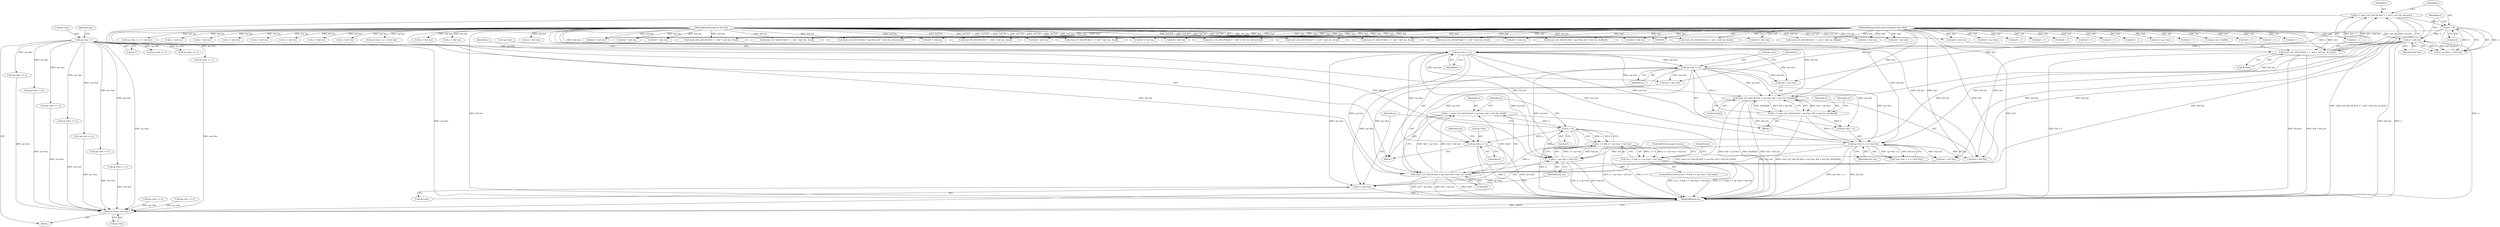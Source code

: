 digraph "0_radare2_52b1526443c1f433087928291d1c3d37a5600515@API" {
"1000531" [label="(Call,n = read_u32_leb128 (buf + op->len, buf + buf_len, &def))"];
"1000533" [label="(Call,read_u32_leb128 (buf + op->len, buf + buf_len, &def))"];
"1000102" [label="(MethodParameterIn,const unsigned char *buf)"];
"1000485" [label="(Call,op->len += n)"];
"1000466" [label="(Call,n < buf_len)"];
"1000463" [label="(Call,n > 0)"];
"1000449" [label="(Call,n = read_u32_leb128 (buf + 1, buf + buf_len, &count))"];
"1000451" [label="(Call,read_u32_leb128 (buf + 1, buf + buf_len, &count))"];
"1000103" [label="(MethodParameterIn,int buf_len)"];
"1000105" [label="(Call,op->len = 1)"];
"1000526" [label="(Call,op->len += n)"];
"1000500" [label="(Call,n = read_u32_leb128 (buf + op->len, buf + buf_len, &table[i]))"];
"1000502" [label="(Call,read_u32_leb128 (buf + op->len, buf + buf_len, &table[i]))"];
"1000517" [label="(Call,op->len + n <= buf_len)"];
"1000547" [label="(Call,n > 0)"];
"1000546" [label="(Call,n > 0 && n + op->len < buf_len)"];
"1000545" [label="(Call,!(n > 0 && n + op->len < buf_len))"];
"1000550" [label="(Call,n + op->len < buf_len)"];
"1000551" [label="(Call,n + op->len)"];
"1000559" [label="(Call,op->len += n)"];
"1001066" [label="(Return,return op->len;)"];
"1000678" [label="(Call,buf + buf_len)"];
"1000501" [label="(Identifier,n)"];
"1000673" [label="(Call,buf + op->len)"];
"1000546" [label="(Call,n > 0 && n + op->len < buf_len)"];
"1000960" [label="(Call,buf + 1)"];
"1000498" [label="(Identifier,i)"];
"1000542" [label="(Call,&def)"];
"1000435" [label="(Block,)"];
"1000292" [label="(Call,read_i32_leb128 (buf + 1, buf + buf_len, &val))"];
"1000963" [label="(Call,buf + buf_len)"];
"1000550" [label="(Call,n + op->len < buf_len)"];
"1000527" [label="(Call,op->len)"];
"1000689" [label="(Call,op->len + n <= buf_len)"];
"1001058" [label="(Call,op->len += n)"];
"1000994" [label="(Call,buf + 1)"];
"1000882" [label="(Call,buf + buf_len)"];
"1000940" [label="(Call,n < buf_len)"];
"1000804" [label="(Call,buf + buf_len)"];
"1000485" [label="(Call,op->len += n)"];
"1000801" [label="(Call,buf + 1)"];
"1000843" [label="(Call,op->len + n <= buf_len)"];
"1000463" [label="(Call,n > 0)"];
"1000534" [label="(Call,buf + op->len)"];
"1000508" [label="(Call,buf + buf_len)"];
"1000549" [label="(Literal,0)"];
"1000449" [label="(Call,n = read_u32_leb128 (buf + 1, buf + buf_len, &count))"];
"1000293" [label="(Call,buf + 1)"];
"1000531" [label="(Call,n = read_u32_leb128 (buf + op->len, buf + buf_len, &def))"];
"1000734" [label="(Call,buf + buf_len)"];
"1000974" [label="(Call,n < buf_len)"];
"1000518" [label="(Call,op->len + n)"];
"1000382" [label="(Call,op->len += n)"];
"1001018" [label="(Call,op->len += n)"];
"1000104" [label="(Block,)"];
"1000759" [label="(Call,op->len += n)"];
"1000559" [label="(Call,op->len += n)"];
"1000959" [label="(Call,read_i64_leb128 (buf + 1, buf + buf_len, &val))"];
"1000532" [label="(Identifier,n)"];
"1000925" [label="(Call,read_i32_leb128 (buf + 1, buf + buf_len, &val))"];
"1000978" [label="(Call,op->len += n)"];
"1000499" [label="(Block,)"];
"1000647" [label="(Call,buf + 1)"];
"1000944" [label="(Call,op->len += n)"];
"1001086" [label="(MethodReturn,int)"];
"1000464" [label="(Identifier,n)"];
"1000468" [label="(Identifier,buf_len)"];
"1000862" [label="(Call,op->len += n)"];
"1000530" [label="(Identifier,n)"];
"1000523" [label="(Identifier,buf_len)"];
"1000503" [label="(Call,buf + op->len)"];
"1000307" [label="(Call,n < buf_len)"];
"1000731" [label="(Call,buf + 1)"];
"1000878" [label="(Call,read_u32_leb128 (buf + 1, buf + buf_len, &reserved))"];
"1000399" [label="(Call,read_u32_leb128 (buf + 1, buf + buf_len, &val))"];
"1000826" [label="(Call,read_u32_leb128 (buf + op->len, buf + buf_len, &offset))"];
"1000452" [label="(Call,buf + 1)"];
"1000526" [label="(Call,op->len += n)"];
"1000551" [label="(Call,n + op->len)"];
"1000566" [label="(Identifier,op)"];
"1000646" [label="(Call,read_u32_leb128 (buf + 1, buf + buf_len, &val))"];
"1000451" [label="(Call,read_u32_leb128 (buf + 1, buf + buf_len, &count))"];
"1000403" [label="(Call,buf + buf_len)"];
"1000563" [label="(Identifier,n)"];
"1000520" [label="(Identifier,op)"];
"1000103" [label="(MethodParameterIn,int buf_len)"];
"1000492" [label="(Identifier,i)"];
"1000800" [label="(Call,read_u32_leb128 (buf + 1, buf + buf_len, &flag))"];
"1000711" [label="(Call,op->len += n)"];
"1000827" [label="(Call,buf + op->len)"];
"1000558" [label="(ControlStructure,goto beach;)"];
"1000109" [label="(Literal,1)"];
"1000296" [label="(Call,buf + buf_len)"];
"1000450" [label="(Identifier,n)"];
"1000458" [label="(Call,&count)"];
"1000553" [label="(Call,op->len)"];
"1000545" [label="(Call,!(n > 0 && n + op->len < buf_len))"];
"1000926" [label="(Call,buf + 1)"];
"1000661" [label="(Call,n < buf_len)"];
"1000547" [label="(Call,n > 0)"];
"1000110" [label="(Call,op->op = buf[0])"];
"1000650" [label="(Call,buf + buf_len)"];
"1000466" [label="(Call,n < buf_len)"];
"1000819" [label="(Call,op->len += n)"];
"1000467" [label="(Identifier,n)"];
"1000112" [label="(Identifier,op)"];
"1000560" [label="(Call,op->len)"];
"1000665" [label="(Call,op->len += n)"];
"1001066" [label="(Return,return op->len;)"];
"1000832" [label="(Call,buf + buf_len)"];
"1000486" [label="(Call,op->len)"];
"1000539" [label="(Call,buf + buf_len)"];
"1000745" [label="(Call,n < buf_len)"];
"1001034" [label="(Call,buf + 1)"];
"1001033" [label="(Call,read_u64_leb128 (buf + 1, buf + buf_len, &val))"];
"1000730" [label="(Call,read_u32_leb128 (buf + 1, buf + buf_len, &val))"];
"1000552" [label="(Identifier,n)"];
"1000465" [label="(Literal,0)"];
"1000500" [label="(Call,n = read_u32_leb128 (buf + op->len, buf + buf_len, &table[i]))"];
"1000517" [label="(Call,op->len + n <= buf_len)"];
"1000672" [label="(Call,read_u32_leb128 (buf + op->len, buf + buf_len, &reserved))"];
"1001067" [label="(Call,op->len)"];
"1000893" [label="(Call,n < buf_len)"];
"1000516" [label="(Call,!(op->len + n <= buf_len))"];
"1001008" [label="(Call,n < buf_len)"];
"1000489" [label="(Identifier,n)"];
"1000556" [label="(Identifier,buf_len)"];
"1000879" [label="(Call,buf + 1)"];
"1000502" [label="(Call,read_u32_leb128 (buf + op->len, buf + buf_len, &table[i]))"];
"1000815" [label="(Call,n < buf_len)"];
"1000511" [label="(Call,&table[i])"];
"1000910" [label="(Call,op->len += n)"];
"1000102" [label="(MethodParameterIn,const unsigned char *buf)"];
"1000533" [label="(Call,read_u32_leb128 (buf + op->len, buf + buf_len, &def))"];
"1000929" [label="(Call,buf + buf_len)"];
"1000462" [label="(Call,n > 0 && n < buf_len)"];
"1000428" [label="(Call,op->len += n)"];
"1000544" [label="(ControlStructure,if (!(n > 0 && n + op->len < buf_len)))"];
"1000548" [label="(Identifier,n)"];
"1000400" [label="(Call,buf + 1)"];
"1000105" [label="(Call,op->len = 1)"];
"1000414" [label="(Call,n < buf_len)"];
"1000997" [label="(Call,buf + buf_len)"];
"1000561" [label="(Identifier,op)"];
"1001048" [label="(Call,n < buf_len)"];
"1000993" [label="(Call,read_u32_leb128 (buf + 1, buf + buf_len, &val))"];
"1000106" [label="(Call,op->len)"];
"1001037" [label="(Call,buf + buf_len)"];
"1000455" [label="(Call,buf + buf_len)"];
"1000531" -> "1000435"  [label="AST: "];
"1000531" -> "1000533"  [label="CFG: "];
"1000532" -> "1000531"  [label="AST: "];
"1000533" -> "1000531"  [label="AST: "];
"1000548" -> "1000531"  [label="CFG: "];
"1000531" -> "1001086"  [label="DDG: read_u32_leb128 (buf + op->len, buf + buf_len, &def)"];
"1000533" -> "1000531"  [label="DDG: buf + op->len"];
"1000533" -> "1000531"  [label="DDG: buf + buf_len"];
"1000533" -> "1000531"  [label="DDG: &def"];
"1000531" -> "1000547"  [label="DDG: n"];
"1000533" -> "1000542"  [label="CFG: "];
"1000534" -> "1000533"  [label="AST: "];
"1000539" -> "1000533"  [label="AST: "];
"1000542" -> "1000533"  [label="AST: "];
"1000533" -> "1001086"  [label="DDG: &def"];
"1000533" -> "1001086"  [label="DDG: buf + op->len"];
"1000533" -> "1001086"  [label="DDG: buf + buf_len"];
"1000102" -> "1000533"  [label="DDG: buf"];
"1000485" -> "1000533"  [label="DDG: op->len"];
"1000526" -> "1000533"  [label="DDG: op->len"];
"1000466" -> "1000533"  [label="DDG: buf_len"];
"1000517" -> "1000533"  [label="DDG: buf_len"];
"1000103" -> "1000533"  [label="DDG: buf_len"];
"1000102" -> "1000100"  [label="AST: "];
"1000102" -> "1001086"  [label="DDG: buf"];
"1000102" -> "1000110"  [label="DDG: buf"];
"1000102" -> "1000292"  [label="DDG: buf"];
"1000102" -> "1000293"  [label="DDG: buf"];
"1000102" -> "1000296"  [label="DDG: buf"];
"1000102" -> "1000399"  [label="DDG: buf"];
"1000102" -> "1000400"  [label="DDG: buf"];
"1000102" -> "1000403"  [label="DDG: buf"];
"1000102" -> "1000451"  [label="DDG: buf"];
"1000102" -> "1000452"  [label="DDG: buf"];
"1000102" -> "1000455"  [label="DDG: buf"];
"1000102" -> "1000502"  [label="DDG: buf"];
"1000102" -> "1000503"  [label="DDG: buf"];
"1000102" -> "1000508"  [label="DDG: buf"];
"1000102" -> "1000534"  [label="DDG: buf"];
"1000102" -> "1000539"  [label="DDG: buf"];
"1000102" -> "1000646"  [label="DDG: buf"];
"1000102" -> "1000647"  [label="DDG: buf"];
"1000102" -> "1000650"  [label="DDG: buf"];
"1000102" -> "1000672"  [label="DDG: buf"];
"1000102" -> "1000673"  [label="DDG: buf"];
"1000102" -> "1000678"  [label="DDG: buf"];
"1000102" -> "1000730"  [label="DDG: buf"];
"1000102" -> "1000731"  [label="DDG: buf"];
"1000102" -> "1000734"  [label="DDG: buf"];
"1000102" -> "1000800"  [label="DDG: buf"];
"1000102" -> "1000801"  [label="DDG: buf"];
"1000102" -> "1000804"  [label="DDG: buf"];
"1000102" -> "1000826"  [label="DDG: buf"];
"1000102" -> "1000827"  [label="DDG: buf"];
"1000102" -> "1000832"  [label="DDG: buf"];
"1000102" -> "1000878"  [label="DDG: buf"];
"1000102" -> "1000879"  [label="DDG: buf"];
"1000102" -> "1000882"  [label="DDG: buf"];
"1000102" -> "1000925"  [label="DDG: buf"];
"1000102" -> "1000926"  [label="DDG: buf"];
"1000102" -> "1000929"  [label="DDG: buf"];
"1000102" -> "1000959"  [label="DDG: buf"];
"1000102" -> "1000960"  [label="DDG: buf"];
"1000102" -> "1000963"  [label="DDG: buf"];
"1000102" -> "1000993"  [label="DDG: buf"];
"1000102" -> "1000994"  [label="DDG: buf"];
"1000102" -> "1000997"  [label="DDG: buf"];
"1000102" -> "1001033"  [label="DDG: buf"];
"1000102" -> "1001034"  [label="DDG: buf"];
"1000102" -> "1001037"  [label="DDG: buf"];
"1000485" -> "1000435"  [label="AST: "];
"1000485" -> "1000489"  [label="CFG: "];
"1000486" -> "1000485"  [label="AST: "];
"1000489" -> "1000485"  [label="AST: "];
"1000492" -> "1000485"  [label="CFG: "];
"1000466" -> "1000485"  [label="DDG: n"];
"1000463" -> "1000485"  [label="DDG: n"];
"1000105" -> "1000485"  [label="DDG: op->len"];
"1000485" -> "1000502"  [label="DDG: op->len"];
"1000485" -> "1000503"  [label="DDG: op->len"];
"1000485" -> "1000517"  [label="DDG: op->len"];
"1000485" -> "1000518"  [label="DDG: op->len"];
"1000485" -> "1000526"  [label="DDG: op->len"];
"1000485" -> "1000534"  [label="DDG: op->len"];
"1000485" -> "1000550"  [label="DDG: op->len"];
"1000485" -> "1000551"  [label="DDG: op->len"];
"1000485" -> "1000559"  [label="DDG: op->len"];
"1000466" -> "1000462"  [label="AST: "];
"1000466" -> "1000468"  [label="CFG: "];
"1000467" -> "1000466"  [label="AST: "];
"1000468" -> "1000466"  [label="AST: "];
"1000462" -> "1000466"  [label="CFG: "];
"1000466" -> "1001086"  [label="DDG: buf_len"];
"1000466" -> "1001086"  [label="DDG: n"];
"1000466" -> "1000462"  [label="DDG: n"];
"1000466" -> "1000462"  [label="DDG: buf_len"];
"1000463" -> "1000466"  [label="DDG: n"];
"1000103" -> "1000466"  [label="DDG: buf_len"];
"1000466" -> "1000502"  [label="DDG: buf_len"];
"1000466" -> "1000508"  [label="DDG: buf_len"];
"1000466" -> "1000517"  [label="DDG: buf_len"];
"1000466" -> "1000539"  [label="DDG: buf_len"];
"1000466" -> "1000550"  [label="DDG: buf_len"];
"1000463" -> "1000462"  [label="AST: "];
"1000463" -> "1000465"  [label="CFG: "];
"1000464" -> "1000463"  [label="AST: "];
"1000465" -> "1000463"  [label="AST: "];
"1000467" -> "1000463"  [label="CFG: "];
"1000462" -> "1000463"  [label="CFG: "];
"1000463" -> "1001086"  [label="DDG: n"];
"1000463" -> "1000462"  [label="DDG: n"];
"1000463" -> "1000462"  [label="DDG: 0"];
"1000449" -> "1000463"  [label="DDG: n"];
"1000449" -> "1000435"  [label="AST: "];
"1000449" -> "1000451"  [label="CFG: "];
"1000450" -> "1000449"  [label="AST: "];
"1000451" -> "1000449"  [label="AST: "];
"1000464" -> "1000449"  [label="CFG: "];
"1000449" -> "1001086"  [label="DDG: read_u32_leb128 (buf + 1, buf + buf_len, &count)"];
"1000451" -> "1000449"  [label="DDG: buf + 1"];
"1000451" -> "1000449"  [label="DDG: buf + buf_len"];
"1000451" -> "1000449"  [label="DDG: &count"];
"1000451" -> "1000458"  [label="CFG: "];
"1000452" -> "1000451"  [label="AST: "];
"1000455" -> "1000451"  [label="AST: "];
"1000458" -> "1000451"  [label="AST: "];
"1000451" -> "1001086"  [label="DDG: buf + buf_len"];
"1000451" -> "1001086"  [label="DDG: buf + 1"];
"1000451" -> "1001086"  [label="DDG: &count"];
"1000103" -> "1000451"  [label="DDG: buf_len"];
"1000103" -> "1000100"  [label="AST: "];
"1000103" -> "1001086"  [label="DDG: buf_len"];
"1000103" -> "1000292"  [label="DDG: buf_len"];
"1000103" -> "1000296"  [label="DDG: buf_len"];
"1000103" -> "1000307"  [label="DDG: buf_len"];
"1000103" -> "1000399"  [label="DDG: buf_len"];
"1000103" -> "1000403"  [label="DDG: buf_len"];
"1000103" -> "1000414"  [label="DDG: buf_len"];
"1000103" -> "1000455"  [label="DDG: buf_len"];
"1000103" -> "1000502"  [label="DDG: buf_len"];
"1000103" -> "1000508"  [label="DDG: buf_len"];
"1000103" -> "1000517"  [label="DDG: buf_len"];
"1000103" -> "1000539"  [label="DDG: buf_len"];
"1000103" -> "1000550"  [label="DDG: buf_len"];
"1000103" -> "1000646"  [label="DDG: buf_len"];
"1000103" -> "1000650"  [label="DDG: buf_len"];
"1000103" -> "1000661"  [label="DDG: buf_len"];
"1000103" -> "1000672"  [label="DDG: buf_len"];
"1000103" -> "1000678"  [label="DDG: buf_len"];
"1000103" -> "1000689"  [label="DDG: buf_len"];
"1000103" -> "1000730"  [label="DDG: buf_len"];
"1000103" -> "1000734"  [label="DDG: buf_len"];
"1000103" -> "1000745"  [label="DDG: buf_len"];
"1000103" -> "1000800"  [label="DDG: buf_len"];
"1000103" -> "1000804"  [label="DDG: buf_len"];
"1000103" -> "1000815"  [label="DDG: buf_len"];
"1000103" -> "1000826"  [label="DDG: buf_len"];
"1000103" -> "1000832"  [label="DDG: buf_len"];
"1000103" -> "1000843"  [label="DDG: buf_len"];
"1000103" -> "1000878"  [label="DDG: buf_len"];
"1000103" -> "1000882"  [label="DDG: buf_len"];
"1000103" -> "1000893"  [label="DDG: buf_len"];
"1000103" -> "1000925"  [label="DDG: buf_len"];
"1000103" -> "1000929"  [label="DDG: buf_len"];
"1000103" -> "1000940"  [label="DDG: buf_len"];
"1000103" -> "1000959"  [label="DDG: buf_len"];
"1000103" -> "1000963"  [label="DDG: buf_len"];
"1000103" -> "1000974"  [label="DDG: buf_len"];
"1000103" -> "1000993"  [label="DDG: buf_len"];
"1000103" -> "1000997"  [label="DDG: buf_len"];
"1000103" -> "1001008"  [label="DDG: buf_len"];
"1000103" -> "1001033"  [label="DDG: buf_len"];
"1000103" -> "1001037"  [label="DDG: buf_len"];
"1000103" -> "1001048"  [label="DDG: buf_len"];
"1000105" -> "1000104"  [label="AST: "];
"1000105" -> "1000109"  [label="CFG: "];
"1000106" -> "1000105"  [label="AST: "];
"1000109" -> "1000105"  [label="AST: "];
"1000112" -> "1000105"  [label="CFG: "];
"1000105" -> "1001086"  [label="DDG: op->len"];
"1000105" -> "1000382"  [label="DDG: op->len"];
"1000105" -> "1000428"  [label="DDG: op->len"];
"1000105" -> "1000665"  [label="DDG: op->len"];
"1000105" -> "1000759"  [label="DDG: op->len"];
"1000105" -> "1000819"  [label="DDG: op->len"];
"1000105" -> "1000910"  [label="DDG: op->len"];
"1000105" -> "1000944"  [label="DDG: op->len"];
"1000105" -> "1000978"  [label="DDG: op->len"];
"1000105" -> "1001018"  [label="DDG: op->len"];
"1000105" -> "1001058"  [label="DDG: op->len"];
"1000105" -> "1001066"  [label="DDG: op->len"];
"1000526" -> "1000499"  [label="AST: "];
"1000526" -> "1000530"  [label="CFG: "];
"1000527" -> "1000526"  [label="AST: "];
"1000530" -> "1000526"  [label="AST: "];
"1000498" -> "1000526"  [label="CFG: "];
"1000526" -> "1000502"  [label="DDG: op->len"];
"1000526" -> "1000503"  [label="DDG: op->len"];
"1000526" -> "1000517"  [label="DDG: op->len"];
"1000526" -> "1000518"  [label="DDG: op->len"];
"1000500" -> "1000526"  [label="DDG: n"];
"1000526" -> "1000534"  [label="DDG: op->len"];
"1000526" -> "1000550"  [label="DDG: op->len"];
"1000526" -> "1000551"  [label="DDG: op->len"];
"1000526" -> "1000559"  [label="DDG: op->len"];
"1000500" -> "1000499"  [label="AST: "];
"1000500" -> "1000502"  [label="CFG: "];
"1000501" -> "1000500"  [label="AST: "];
"1000502" -> "1000500"  [label="AST: "];
"1000520" -> "1000500"  [label="CFG: "];
"1000500" -> "1001086"  [label="DDG: read_u32_leb128 (buf + op->len, buf + buf_len, &table[i])"];
"1000502" -> "1000500"  [label="DDG: buf + op->len"];
"1000502" -> "1000500"  [label="DDG: buf + buf_len"];
"1000502" -> "1000500"  [label="DDG: &table[i]"];
"1000500" -> "1000517"  [label="DDG: n"];
"1000500" -> "1000518"  [label="DDG: n"];
"1000502" -> "1000511"  [label="CFG: "];
"1000503" -> "1000502"  [label="AST: "];
"1000508" -> "1000502"  [label="AST: "];
"1000511" -> "1000502"  [label="AST: "];
"1000502" -> "1001086"  [label="DDG: buf + op->len"];
"1000502" -> "1001086"  [label="DDG: &table[i]"];
"1000502" -> "1001086"  [label="DDG: buf + buf_len"];
"1000517" -> "1000502"  [label="DDG: buf_len"];
"1000517" -> "1000516"  [label="AST: "];
"1000517" -> "1000523"  [label="CFG: "];
"1000518" -> "1000517"  [label="AST: "];
"1000523" -> "1000517"  [label="AST: "];
"1000516" -> "1000517"  [label="CFG: "];
"1000517" -> "1001086"  [label="DDG: op->len + n"];
"1000517" -> "1001086"  [label="DDG: buf_len"];
"1000517" -> "1000508"  [label="DDG: buf_len"];
"1000517" -> "1000516"  [label="DDG: op->len + n"];
"1000517" -> "1000516"  [label="DDG: buf_len"];
"1000517" -> "1000539"  [label="DDG: buf_len"];
"1000517" -> "1000550"  [label="DDG: buf_len"];
"1000547" -> "1000546"  [label="AST: "];
"1000547" -> "1000549"  [label="CFG: "];
"1000548" -> "1000547"  [label="AST: "];
"1000549" -> "1000547"  [label="AST: "];
"1000552" -> "1000547"  [label="CFG: "];
"1000546" -> "1000547"  [label="CFG: "];
"1000547" -> "1001086"  [label="DDG: n"];
"1000547" -> "1000546"  [label="DDG: n"];
"1000547" -> "1000546"  [label="DDG: 0"];
"1000547" -> "1000550"  [label="DDG: n"];
"1000547" -> "1000551"  [label="DDG: n"];
"1000547" -> "1000559"  [label="DDG: n"];
"1000546" -> "1000545"  [label="AST: "];
"1000546" -> "1000550"  [label="CFG: "];
"1000550" -> "1000546"  [label="AST: "];
"1000545" -> "1000546"  [label="CFG: "];
"1000546" -> "1001086"  [label="DDG: n + op->len < buf_len"];
"1000546" -> "1001086"  [label="DDG: n > 0"];
"1000546" -> "1000545"  [label="DDG: n > 0"];
"1000546" -> "1000545"  [label="DDG: n + op->len < buf_len"];
"1000550" -> "1000546"  [label="DDG: n + op->len"];
"1000550" -> "1000546"  [label="DDG: buf_len"];
"1000545" -> "1000544"  [label="AST: "];
"1000558" -> "1000545"  [label="CFG: "];
"1000561" -> "1000545"  [label="CFG: "];
"1000545" -> "1001086"  [label="DDG: n > 0 && n + op->len < buf_len"];
"1000545" -> "1001086"  [label="DDG: !(n > 0 && n + op->len < buf_len)"];
"1000550" -> "1000556"  [label="CFG: "];
"1000551" -> "1000550"  [label="AST: "];
"1000556" -> "1000550"  [label="AST: "];
"1000550" -> "1001086"  [label="DDG: buf_len"];
"1000550" -> "1001086"  [label="DDG: n + op->len"];
"1000551" -> "1000553"  [label="CFG: "];
"1000552" -> "1000551"  [label="AST: "];
"1000553" -> "1000551"  [label="AST: "];
"1000556" -> "1000551"  [label="CFG: "];
"1000551" -> "1001086"  [label="DDG: n"];
"1000559" -> "1000435"  [label="AST: "];
"1000559" -> "1000563"  [label="CFG: "];
"1000560" -> "1000559"  [label="AST: "];
"1000563" -> "1000559"  [label="AST: "];
"1000566" -> "1000559"  [label="CFG: "];
"1000559" -> "1001086"  [label="DDG: op->len"];
"1000559" -> "1001086"  [label="DDG: n"];
"1000559" -> "1001066"  [label="DDG: op->len"];
"1001066" -> "1000104"  [label="AST: "];
"1001066" -> "1001067"  [label="CFG: "];
"1001067" -> "1001066"  [label="AST: "];
"1001086" -> "1001066"  [label="CFG: "];
"1001066" -> "1001086"  [label="DDG: <RET>"];
"1000382" -> "1001066"  [label="DDG: op->len"];
"1000711" -> "1001066"  [label="DDG: op->len"];
"1000910" -> "1001066"  [label="DDG: op->len"];
"1000978" -> "1001066"  [label="DDG: op->len"];
"1000759" -> "1001066"  [label="DDG: op->len"];
"1001018" -> "1001066"  [label="DDG: op->len"];
"1000944" -> "1001066"  [label="DDG: op->len"];
"1000862" -> "1001066"  [label="DDG: op->len"];
"1001058" -> "1001066"  [label="DDG: op->len"];
"1000428" -> "1001066"  [label="DDG: op->len"];
}
